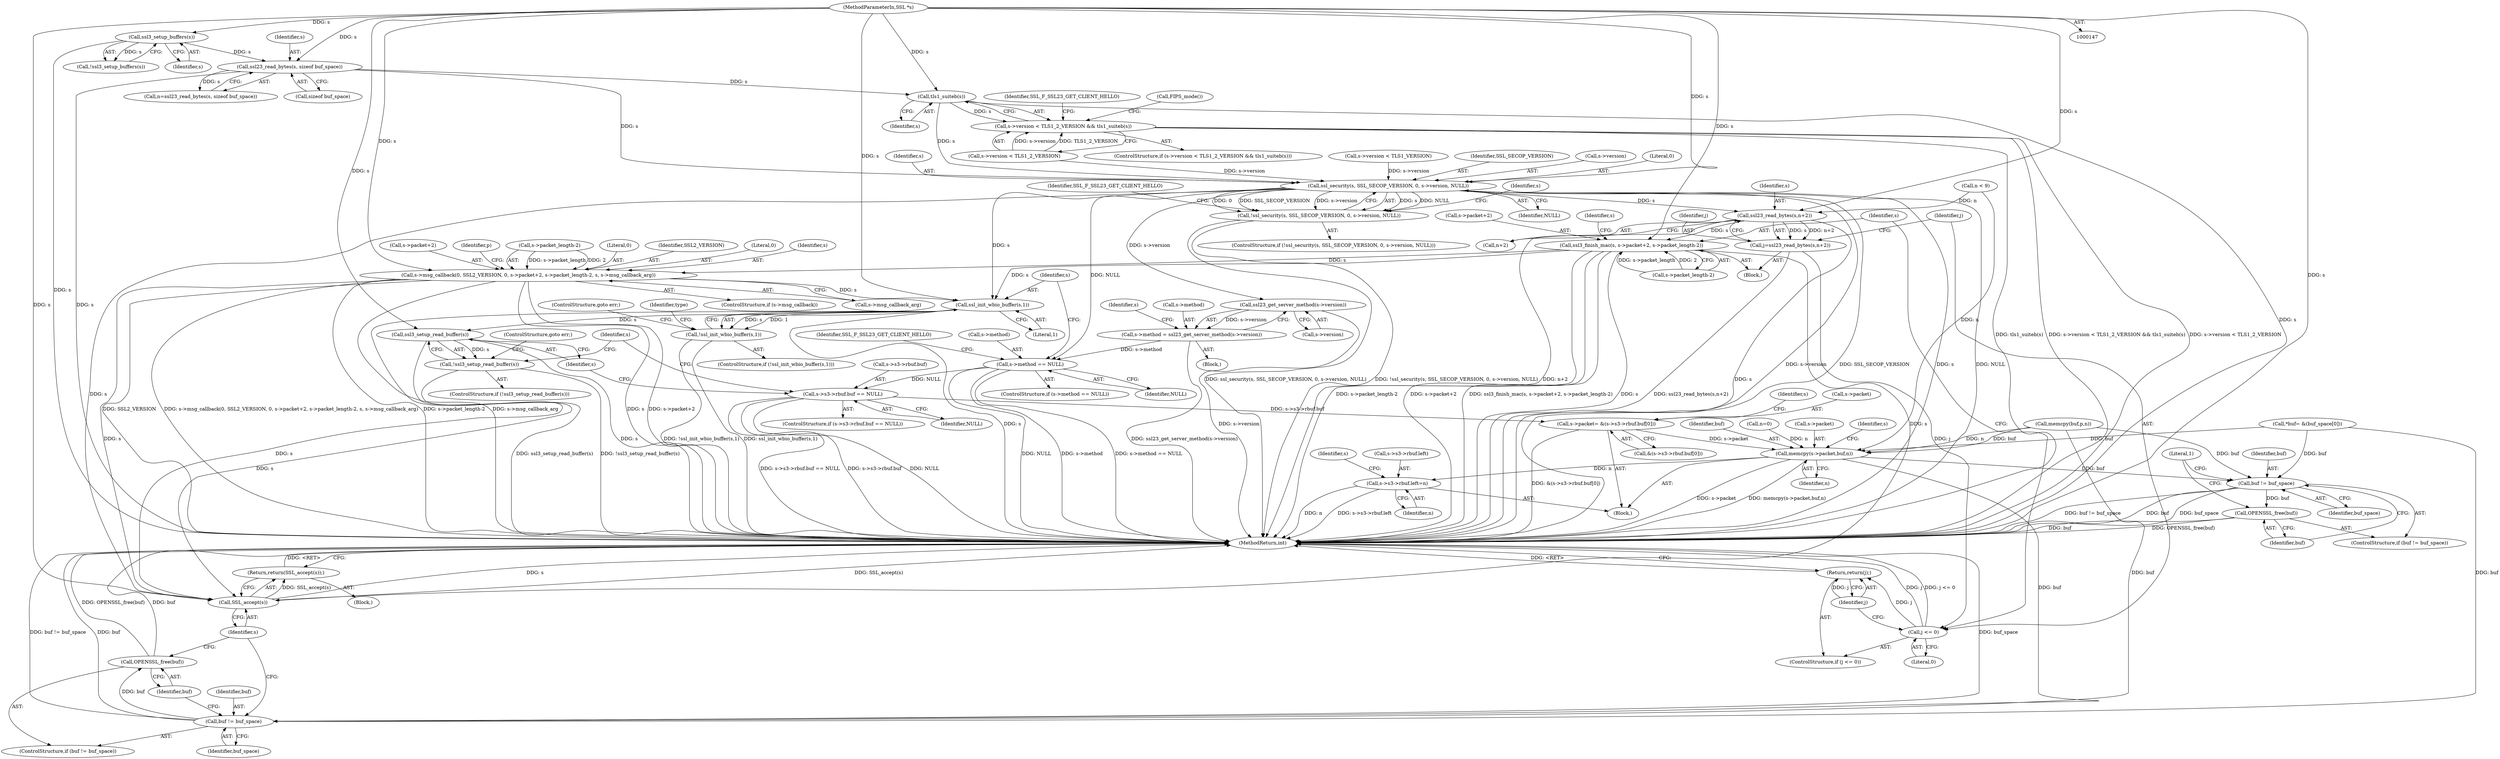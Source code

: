digraph "0_openssl_392fa7a952e97d82eac6958c81ed1e256e6b8ca5@pointer" {
"1000701" [label="(Call,tls1_suiteb(s))"];
"1000199" [label="(Call,ssl23_read_bytes(s, sizeof buf_space))"];
"1000194" [label="(Call,ssl3_setup_buffers(s))"];
"1000148" [label="(MethodParameterIn,SSL *s)"];
"1000695" [label="(Call,s->version < TLS1_2_VERSION && tls1_suiteb(s))"];
"1000723" [label="(Call,ssl_security(s, SSL_SECOP_VERSION, 0, s->version, NULL))"];
"1000722" [label="(Call,!ssl_security(s, SSL_SECOP_VERSION, 0, s->version, NULL))"];
"1000800" [label="(Call,ssl23_read_bytes(s,n+2))"];
"1000798" [label="(Call,j=ssl23_read_bytes(s,n+2))"];
"1000806" [label="(Call,j <= 0)"];
"1000809" [label="(Return,return(j);)"];
"1000811" [label="(Call,ssl3_finish_mac(s, s->packet+2, s->packet_length-2))"];
"1000827" [label="(Call,s->msg_callback(0, SSL2_VERSION, 0, s->packet+2, s->packet_length-2, s, s->msg_callback_arg))"];
"1001117" [label="(Call,ssl_init_wbio_buffer(s,1))"];
"1001116" [label="(Call,!ssl_init_wbio_buffer(s,1))"];
"1001148" [label="(Call,ssl3_setup_read_buffer(s))"];
"1001147" [label="(Call,!ssl3_setup_read_buffer(s))"];
"1001261" [label="(Call,SSL_accept(s))"];
"1001260" [label="(Return,return(SSL_accept(s));)"];
"1001100" [label="(Call,ssl23_get_server_method(s->version))"];
"1001096" [label="(Call,s->method = ssl23_get_server_method(s->version))"];
"1001105" [label="(Call,s->method == NULL)"];
"1001137" [label="(Call,s->s3->rbuf.buf == NULL)"];
"1001151" [label="(Call,s->packet= &(s->s3->rbuf.buf[0]))"];
"1001165" [label="(Call,memcpy(s->packet,buf,n))"];
"1001171" [label="(Call,s->s3->rbuf.left=n)"];
"1001255" [label="(Call,buf != buf_space)"];
"1001258" [label="(Call,OPENSSL_free(buf))"];
"1001265" [label="(Call,buf != buf_space)"];
"1001268" [label="(Call,OPENSSL_free(buf))"];
"1001115" [label="(ControlStructure,if (!ssl_init_wbio_buffer(s,1)))"];
"1000841" [label="(Identifier,s)"];
"1001262" [label="(Identifier,s)"];
"1000809" [label="(Return,return(j);)"];
"1000790" [label="(Call,n < 9)"];
"1001145" [label="(Identifier,NULL)"];
"1001175" [label="(Identifier,s)"];
"1001170" [label="(Identifier,n)"];
"1000805" [label="(ControlStructure,if (j <= 0))"];
"1001138" [label="(Call,s->s3->rbuf.buf)"];
"1001100" [label="(Call,ssl23_get_server_method(s->version))"];
"1001169" [label="(Identifier,buf)"];
"1001101" [label="(Call,s->version)"];
"1000812" [label="(Identifier,s)"];
"1000695" [label="(Call,s->version < TLS1_2_VERSION && tls1_suiteb(s))"];
"1001155" [label="(Call,&(s->s3->rbuf.buf[0]))"];
"1001267" [label="(Identifier,buf_space)"];
"1000696" [label="(Call,s->version < TLS1_2_VERSION)"];
"1001171" [label="(Call,s->s3->rbuf.left=n)"];
"1000201" [label="(Call,sizeof buf_space)"];
"1000727" [label="(Call,s->version)"];
"1001107" [label="(Identifier,s)"];
"1001257" [label="(Identifier,buf_space)"];
"1001184" [label="(Identifier,s)"];
"1000726" [label="(Literal,0)"];
"1000195" [label="(Identifier,s)"];
"1001151" [label="(Call,s->packet= &(s->s3->rbuf.buf[0]))"];
"1001118" [label="(Identifier,s)"];
"1001117" [label="(Call,ssl_init_wbio_buffer(s,1))"];
"1000829" [label="(Identifier,SSL2_VERSION)"];
"1000831" [label="(Call,s->packet+2)"];
"1001150" [label="(ControlStructure,goto err;)"];
"1000802" [label="(Call,n+2)"];
"1001097" [label="(Call,s->method)"];
"1000148" [label="(MethodParameterIn,SSL *s)"];
"1000730" [label="(Identifier,NULL)"];
"1001136" [label="(ControlStructure,if (s->s3->rbuf.buf == NULL))"];
"1000846" [label="(Identifier,p)"];
"1001256" [label="(Identifier,buf)"];
"1001258" [label="(Call,OPENSSL_free(buf))"];
"1000215" [label="(Call,memcpy(buf,p,n))"];
"1000801" [label="(Identifier,s)"];
"1001165" [label="(Call,memcpy(s->packet,buf,n))"];
"1001260" [label="(Return,return(SSL_accept(s));)"];
"1001268" [label="(Call,OPENSSL_free(buf))"];
"1001269" [label="(Identifier,buf)"];
"1001272" [label="(Literal,1)"];
"1001137" [label="(Call,s->s3->rbuf.buf == NULL)"];
"1000149" [label="(Block,)"];
"1000742" [label="(Block,)"];
"1000823" [label="(ControlStructure,if (s->msg_callback))"];
"1001264" [label="(ControlStructure,if (buf != buf_space))"];
"1001266" [label="(Identifier,buf)"];
"1001096" [label="(Call,s->method = ssl23_get_server_method(s->version))"];
"1000722" [label="(Call,!ssl_security(s, SSL_SECOP_VERSION, 0, s->version, NULL))"];
"1000810" [label="(Identifier,j)"];
"1001120" [label="(ControlStructure,goto err;)"];
"1001179" [label="(Identifier,n)"];
"1000836" [label="(Call,s->packet_length-2)"];
"1001116" [label="(Call,!ssl_init_wbio_buffer(s,1))"];
"1001119" [label="(Literal,1)"];
"1000194" [label="(Call,ssl3_setup_buffers(s))"];
"1001152" [label="(Call,s->packet)"];
"1001254" [label="(ControlStructure,if (buf != buf_space))"];
"1000808" [label="(Literal,0)"];
"1001259" [label="(Identifier,buf)"];
"1001105" [label="(Call,s->method == NULL)"];
"1001104" [label="(ControlStructure,if (s->method == NULL))"];
"1001149" [label="(Identifier,s)"];
"1000167" [label="(Call,n=0)"];
"1000694" [label="(ControlStructure,if (s->version < TLS1_2_VERSION && tls1_suiteb(s)))"];
"1001265" [label="(Call,buf != buf_space)"];
"1001148" [label="(Call,ssl3_setup_read_buffer(s))"];
"1001273" [label="(MethodReturn,int)"];
"1000733" [label="(Identifier,SSL_F_SSL23_GET_CLIENT_HELLO)"];
"1000724" [label="(Identifier,s)"];
"1000800" [label="(Call,ssl23_read_bytes(s,n+2))"];
"1000152" [label="(Call,*buf= &(buf_space[0]))"];
"1000723" [label="(Call,ssl_security(s, SSL_SECOP_VERSION, 0, s->version, NULL))"];
"1001255" [label="(Call,buf != buf_space)"];
"1001153" [label="(Identifier,s)"];
"1001112" [label="(Identifier,SSL_F_SSL23_GET_CLIENT_HELLO)"];
"1000807" [label="(Identifier,j)"];
"1001106" [label="(Call,s->method)"];
"1001172" [label="(Call,s->s3->rbuf.left)"];
"1000739" [label="(Identifier,s)"];
"1000199" [label="(Call,ssl23_read_bytes(s, sizeof buf_space))"];
"1000818" [label="(Call,s->packet_length-2)"];
"1000701" [label="(Call,tls1_suiteb(s))"];
"1000811" [label="(Call,ssl3_finish_mac(s, s->packet+2, s->packet_length-2))"];
"1000710" [label="(Call,FIPS_mode())"];
"1000721" [label="(ControlStructure,if (!ssl_security(s, SSL_SECOP_VERSION, 0, s->version, NULL)))"];
"1001261" [label="(Call,SSL_accept(s))"];
"1000827" [label="(Call,s->msg_callback(0, SSL2_VERSION, 0, s->packet+2, s->packet_length-2, s, s->msg_callback_arg))"];
"1000828" [label="(Literal,0)"];
"1001166" [label="(Call,s->packet)"];
"1000806" [label="(Call,j <= 0)"];
"1001147" [label="(Call,!ssl3_setup_read_buffer(s))"];
"1001125" [label="(Block,)"];
"1000702" [label="(Identifier,s)"];
"1000798" [label="(Call,j=ssl23_read_bytes(s,n+2))"];
"1000813" [label="(Call,s->packet+2)"];
"1001146" [label="(ControlStructure,if (!ssl3_setup_read_buffer(s)))"];
"1000825" [label="(Identifier,s)"];
"1000711" [label="(Call,s->version < TLS1_VERSION)"];
"1001109" [label="(Identifier,NULL)"];
"1000830" [label="(Literal,0)"];
"1001123" [label="(Identifier,type)"];
"1000799" [label="(Identifier,j)"];
"1001095" [label="(Block,)"];
"1000197" [label="(Call,n=ssl23_read_bytes(s, sizeof buf_space))"];
"1000842" [label="(Call,s->msg_callback_arg)"];
"1000705" [label="(Identifier,SSL_F_SSL23_GET_CLIENT_HELLO)"];
"1000200" [label="(Identifier,s)"];
"1001167" [label="(Identifier,s)"];
"1000193" [label="(Call,!ssl3_setup_buffers(s))"];
"1000725" [label="(Identifier,SSL_SECOP_VERSION)"];
"1000701" -> "1000695"  [label="AST: "];
"1000701" -> "1000702"  [label="CFG: "];
"1000702" -> "1000701"  [label="AST: "];
"1000695" -> "1000701"  [label="CFG: "];
"1000701" -> "1001273"  [label="DDG: s"];
"1000701" -> "1000695"  [label="DDG: s"];
"1000199" -> "1000701"  [label="DDG: s"];
"1000148" -> "1000701"  [label="DDG: s"];
"1000701" -> "1000723"  [label="DDG: s"];
"1000199" -> "1000197"  [label="AST: "];
"1000199" -> "1000201"  [label="CFG: "];
"1000200" -> "1000199"  [label="AST: "];
"1000201" -> "1000199"  [label="AST: "];
"1000197" -> "1000199"  [label="CFG: "];
"1000199" -> "1001273"  [label="DDG: s"];
"1000199" -> "1000197"  [label="DDG: s"];
"1000194" -> "1000199"  [label="DDG: s"];
"1000148" -> "1000199"  [label="DDG: s"];
"1000199" -> "1000723"  [label="DDG: s"];
"1000194" -> "1000193"  [label="AST: "];
"1000194" -> "1000195"  [label="CFG: "];
"1000195" -> "1000194"  [label="AST: "];
"1000193" -> "1000194"  [label="CFG: "];
"1000194" -> "1001273"  [label="DDG: s"];
"1000194" -> "1000193"  [label="DDG: s"];
"1000148" -> "1000194"  [label="DDG: s"];
"1000148" -> "1000147"  [label="AST: "];
"1000148" -> "1001273"  [label="DDG: s"];
"1000148" -> "1000723"  [label="DDG: s"];
"1000148" -> "1000800"  [label="DDG: s"];
"1000148" -> "1000811"  [label="DDG: s"];
"1000148" -> "1000827"  [label="DDG: s"];
"1000148" -> "1001117"  [label="DDG: s"];
"1000148" -> "1001148"  [label="DDG: s"];
"1000148" -> "1001261"  [label="DDG: s"];
"1000695" -> "1000694"  [label="AST: "];
"1000695" -> "1000696"  [label="CFG: "];
"1000696" -> "1000695"  [label="AST: "];
"1000705" -> "1000695"  [label="CFG: "];
"1000710" -> "1000695"  [label="CFG: "];
"1000695" -> "1001273"  [label="DDG: s->version < TLS1_2_VERSION && tls1_suiteb(s)"];
"1000695" -> "1001273"  [label="DDG: s->version < TLS1_2_VERSION"];
"1000695" -> "1001273"  [label="DDG: tls1_suiteb(s)"];
"1000696" -> "1000695"  [label="DDG: s->version"];
"1000696" -> "1000695"  [label="DDG: TLS1_2_VERSION"];
"1000723" -> "1000722"  [label="AST: "];
"1000723" -> "1000730"  [label="CFG: "];
"1000724" -> "1000723"  [label="AST: "];
"1000725" -> "1000723"  [label="AST: "];
"1000726" -> "1000723"  [label="AST: "];
"1000727" -> "1000723"  [label="AST: "];
"1000730" -> "1000723"  [label="AST: "];
"1000722" -> "1000723"  [label="CFG: "];
"1000723" -> "1001273"  [label="DDG: s"];
"1000723" -> "1001273"  [label="DDG: NULL"];
"1000723" -> "1001273"  [label="DDG: s->version"];
"1000723" -> "1001273"  [label="DDG: SSL_SECOP_VERSION"];
"1000723" -> "1000722"  [label="DDG: s"];
"1000723" -> "1000722"  [label="DDG: NULL"];
"1000723" -> "1000722"  [label="DDG: 0"];
"1000723" -> "1000722"  [label="DDG: SSL_SECOP_VERSION"];
"1000723" -> "1000722"  [label="DDG: s->version"];
"1000696" -> "1000723"  [label="DDG: s->version"];
"1000711" -> "1000723"  [label="DDG: s->version"];
"1000723" -> "1000800"  [label="DDG: s"];
"1000723" -> "1001100"  [label="DDG: s->version"];
"1000723" -> "1001105"  [label="DDG: NULL"];
"1000723" -> "1001117"  [label="DDG: s"];
"1000723" -> "1001261"  [label="DDG: s"];
"1000722" -> "1000721"  [label="AST: "];
"1000733" -> "1000722"  [label="CFG: "];
"1000739" -> "1000722"  [label="CFG: "];
"1000722" -> "1001273"  [label="DDG: !ssl_security(s, SSL_SECOP_VERSION, 0, s->version, NULL)"];
"1000722" -> "1001273"  [label="DDG: ssl_security(s, SSL_SECOP_VERSION, 0, s->version, NULL)"];
"1000800" -> "1000798"  [label="AST: "];
"1000800" -> "1000802"  [label="CFG: "];
"1000801" -> "1000800"  [label="AST: "];
"1000802" -> "1000800"  [label="AST: "];
"1000798" -> "1000800"  [label="CFG: "];
"1000800" -> "1001273"  [label="DDG: n+2"];
"1000800" -> "1001273"  [label="DDG: s"];
"1000800" -> "1000798"  [label="DDG: s"];
"1000800" -> "1000798"  [label="DDG: n+2"];
"1000790" -> "1000800"  [label="DDG: n"];
"1000800" -> "1000811"  [label="DDG: s"];
"1000798" -> "1000742"  [label="AST: "];
"1000799" -> "1000798"  [label="AST: "];
"1000807" -> "1000798"  [label="CFG: "];
"1000798" -> "1001273"  [label="DDG: ssl23_read_bytes(s,n+2)"];
"1000798" -> "1000806"  [label="DDG: j"];
"1000806" -> "1000805"  [label="AST: "];
"1000806" -> "1000808"  [label="CFG: "];
"1000807" -> "1000806"  [label="AST: "];
"1000808" -> "1000806"  [label="AST: "];
"1000810" -> "1000806"  [label="CFG: "];
"1000812" -> "1000806"  [label="CFG: "];
"1000806" -> "1001273"  [label="DDG: j"];
"1000806" -> "1001273"  [label="DDG: j <= 0"];
"1000806" -> "1000809"  [label="DDG: j"];
"1000809" -> "1000805"  [label="AST: "];
"1000809" -> "1000810"  [label="CFG: "];
"1000810" -> "1000809"  [label="AST: "];
"1001273" -> "1000809"  [label="CFG: "];
"1000809" -> "1001273"  [label="DDG: <RET>"];
"1000810" -> "1000809"  [label="DDG: j"];
"1000811" -> "1000742"  [label="AST: "];
"1000811" -> "1000818"  [label="CFG: "];
"1000812" -> "1000811"  [label="AST: "];
"1000813" -> "1000811"  [label="AST: "];
"1000818" -> "1000811"  [label="AST: "];
"1000825" -> "1000811"  [label="CFG: "];
"1000811" -> "1001273"  [label="DDG: s->packet_length-2"];
"1000811" -> "1001273"  [label="DDG: s->packet+2"];
"1000811" -> "1001273"  [label="DDG: ssl3_finish_mac(s, s->packet+2, s->packet_length-2)"];
"1000811" -> "1001273"  [label="DDG: s"];
"1000818" -> "1000811"  [label="DDG: s->packet_length"];
"1000818" -> "1000811"  [label="DDG: 2"];
"1000811" -> "1000827"  [label="DDG: s"];
"1000811" -> "1001117"  [label="DDG: s"];
"1000811" -> "1001261"  [label="DDG: s"];
"1000827" -> "1000823"  [label="AST: "];
"1000827" -> "1000842"  [label="CFG: "];
"1000828" -> "1000827"  [label="AST: "];
"1000829" -> "1000827"  [label="AST: "];
"1000830" -> "1000827"  [label="AST: "];
"1000831" -> "1000827"  [label="AST: "];
"1000836" -> "1000827"  [label="AST: "];
"1000841" -> "1000827"  [label="AST: "];
"1000842" -> "1000827"  [label="AST: "];
"1000846" -> "1000827"  [label="CFG: "];
"1000827" -> "1001273"  [label="DDG: SSL2_VERSION"];
"1000827" -> "1001273"  [label="DDG: s->msg_callback(0, SSL2_VERSION, 0, s->packet+2, s->packet_length-2, s, s->msg_callback_arg)"];
"1000827" -> "1001273"  [label="DDG: s->packet_length-2"];
"1000827" -> "1001273"  [label="DDG: s->msg_callback_arg"];
"1000827" -> "1001273"  [label="DDG: s"];
"1000827" -> "1001273"  [label="DDG: s->packet+2"];
"1000836" -> "1000827"  [label="DDG: s->packet_length"];
"1000836" -> "1000827"  [label="DDG: 2"];
"1000827" -> "1001117"  [label="DDG: s"];
"1000827" -> "1001261"  [label="DDG: s"];
"1001117" -> "1001116"  [label="AST: "];
"1001117" -> "1001119"  [label="CFG: "];
"1001118" -> "1001117"  [label="AST: "];
"1001119" -> "1001117"  [label="AST: "];
"1001116" -> "1001117"  [label="CFG: "];
"1001117" -> "1001273"  [label="DDG: s"];
"1001117" -> "1001116"  [label="DDG: s"];
"1001117" -> "1001116"  [label="DDG: 1"];
"1001117" -> "1001148"  [label="DDG: s"];
"1001117" -> "1001261"  [label="DDG: s"];
"1001116" -> "1001115"  [label="AST: "];
"1001120" -> "1001116"  [label="CFG: "];
"1001123" -> "1001116"  [label="CFG: "];
"1001116" -> "1001273"  [label="DDG: !ssl_init_wbio_buffer(s,1)"];
"1001116" -> "1001273"  [label="DDG: ssl_init_wbio_buffer(s,1)"];
"1001148" -> "1001147"  [label="AST: "];
"1001148" -> "1001149"  [label="CFG: "];
"1001149" -> "1001148"  [label="AST: "];
"1001147" -> "1001148"  [label="CFG: "];
"1001148" -> "1001273"  [label="DDG: s"];
"1001148" -> "1001147"  [label="DDG: s"];
"1001148" -> "1001261"  [label="DDG: s"];
"1001147" -> "1001146"  [label="AST: "];
"1001150" -> "1001147"  [label="CFG: "];
"1001153" -> "1001147"  [label="CFG: "];
"1001147" -> "1001273"  [label="DDG: ssl3_setup_read_buffer(s)"];
"1001147" -> "1001273"  [label="DDG: !ssl3_setup_read_buffer(s)"];
"1001261" -> "1001260"  [label="AST: "];
"1001261" -> "1001262"  [label="CFG: "];
"1001262" -> "1001261"  [label="AST: "];
"1001260" -> "1001261"  [label="CFG: "];
"1001261" -> "1001273"  [label="DDG: s"];
"1001261" -> "1001273"  [label="DDG: SSL_accept(s)"];
"1001261" -> "1001260"  [label="DDG: SSL_accept(s)"];
"1001260" -> "1000149"  [label="AST: "];
"1001273" -> "1001260"  [label="CFG: "];
"1001260" -> "1001273"  [label="DDG: <RET>"];
"1001100" -> "1001096"  [label="AST: "];
"1001100" -> "1001101"  [label="CFG: "];
"1001101" -> "1001100"  [label="AST: "];
"1001096" -> "1001100"  [label="CFG: "];
"1001100" -> "1001273"  [label="DDG: s->version"];
"1001100" -> "1001096"  [label="DDG: s->version"];
"1001096" -> "1001095"  [label="AST: "];
"1001097" -> "1001096"  [label="AST: "];
"1001107" -> "1001096"  [label="CFG: "];
"1001096" -> "1001273"  [label="DDG: ssl23_get_server_method(s->version)"];
"1001096" -> "1001105"  [label="DDG: s->method"];
"1001105" -> "1001104"  [label="AST: "];
"1001105" -> "1001109"  [label="CFG: "];
"1001106" -> "1001105"  [label="AST: "];
"1001109" -> "1001105"  [label="AST: "];
"1001112" -> "1001105"  [label="CFG: "];
"1001118" -> "1001105"  [label="CFG: "];
"1001105" -> "1001273"  [label="DDG: s->method == NULL"];
"1001105" -> "1001273"  [label="DDG: NULL"];
"1001105" -> "1001273"  [label="DDG: s->method"];
"1001105" -> "1001137"  [label="DDG: NULL"];
"1001137" -> "1001136"  [label="AST: "];
"1001137" -> "1001145"  [label="CFG: "];
"1001138" -> "1001137"  [label="AST: "];
"1001145" -> "1001137"  [label="AST: "];
"1001149" -> "1001137"  [label="CFG: "];
"1001153" -> "1001137"  [label="CFG: "];
"1001137" -> "1001273"  [label="DDG: s->s3->rbuf.buf == NULL"];
"1001137" -> "1001273"  [label="DDG: s->s3->rbuf.buf"];
"1001137" -> "1001273"  [label="DDG: NULL"];
"1001137" -> "1001151"  [label="DDG: s->s3->rbuf.buf"];
"1001151" -> "1001125"  [label="AST: "];
"1001151" -> "1001155"  [label="CFG: "];
"1001152" -> "1001151"  [label="AST: "];
"1001155" -> "1001151"  [label="AST: "];
"1001167" -> "1001151"  [label="CFG: "];
"1001151" -> "1001273"  [label="DDG: &(s->s3->rbuf.buf[0])"];
"1001151" -> "1001165"  [label="DDG: s->packet"];
"1001165" -> "1001125"  [label="AST: "];
"1001165" -> "1001170"  [label="CFG: "];
"1001166" -> "1001165"  [label="AST: "];
"1001169" -> "1001165"  [label="AST: "];
"1001170" -> "1001165"  [label="AST: "];
"1001175" -> "1001165"  [label="CFG: "];
"1001165" -> "1001273"  [label="DDG: s->packet"];
"1001165" -> "1001273"  [label="DDG: memcpy(s->packet,buf,n)"];
"1000215" -> "1001165"  [label="DDG: buf"];
"1000215" -> "1001165"  [label="DDG: n"];
"1000152" -> "1001165"  [label="DDG: buf"];
"1000167" -> "1001165"  [label="DDG: n"];
"1000790" -> "1001165"  [label="DDG: n"];
"1001165" -> "1001171"  [label="DDG: n"];
"1001165" -> "1001255"  [label="DDG: buf"];
"1001165" -> "1001265"  [label="DDG: buf"];
"1001171" -> "1001125"  [label="AST: "];
"1001171" -> "1001179"  [label="CFG: "];
"1001172" -> "1001171"  [label="AST: "];
"1001179" -> "1001171"  [label="AST: "];
"1001184" -> "1001171"  [label="CFG: "];
"1001171" -> "1001273"  [label="DDG: s->s3->rbuf.left"];
"1001171" -> "1001273"  [label="DDG: n"];
"1001255" -> "1001254"  [label="AST: "];
"1001255" -> "1001257"  [label="CFG: "];
"1001256" -> "1001255"  [label="AST: "];
"1001257" -> "1001255"  [label="AST: "];
"1001259" -> "1001255"  [label="CFG: "];
"1001262" -> "1001255"  [label="CFG: "];
"1001255" -> "1001273"  [label="DDG: buf_space"];
"1001255" -> "1001273"  [label="DDG: buf != buf_space"];
"1001255" -> "1001273"  [label="DDG: buf"];
"1000215" -> "1001255"  [label="DDG: buf"];
"1000152" -> "1001255"  [label="DDG: buf"];
"1001255" -> "1001258"  [label="DDG: buf"];
"1001258" -> "1001254"  [label="AST: "];
"1001258" -> "1001259"  [label="CFG: "];
"1001259" -> "1001258"  [label="AST: "];
"1001262" -> "1001258"  [label="CFG: "];
"1001258" -> "1001273"  [label="DDG: OPENSSL_free(buf)"];
"1001258" -> "1001273"  [label="DDG: buf"];
"1001265" -> "1001264"  [label="AST: "];
"1001265" -> "1001267"  [label="CFG: "];
"1001266" -> "1001265"  [label="AST: "];
"1001267" -> "1001265"  [label="AST: "];
"1001269" -> "1001265"  [label="CFG: "];
"1001272" -> "1001265"  [label="CFG: "];
"1001265" -> "1001273"  [label="DDG: buf != buf_space"];
"1001265" -> "1001273"  [label="DDG: buf"];
"1001265" -> "1001273"  [label="DDG: buf_space"];
"1000215" -> "1001265"  [label="DDG: buf"];
"1000152" -> "1001265"  [label="DDG: buf"];
"1001265" -> "1001268"  [label="DDG: buf"];
"1001268" -> "1001264"  [label="AST: "];
"1001268" -> "1001269"  [label="CFG: "];
"1001269" -> "1001268"  [label="AST: "];
"1001272" -> "1001268"  [label="CFG: "];
"1001268" -> "1001273"  [label="DDG: OPENSSL_free(buf)"];
"1001268" -> "1001273"  [label="DDG: buf"];
}
